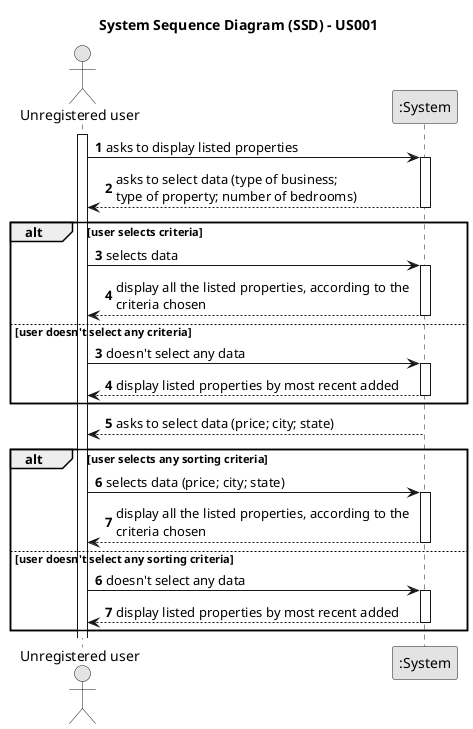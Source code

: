 @startuml
skinparam monochrome true
skinparam packageStyle rectangle
skinparam shadowing false

title System Sequence Diagram (SSD) - US001

autonumber

actor "Unregistered user" as User
participant ":System" as System

activate User

    User -> System : asks to display listed properties
    activate System

    System --> User : asks to select data (type of business; \ntype of property; number of bedrooms)
    deactivate System

    alt user selects criteria
        User -> System : selects data
        activate System

        System --> User : display all the listed properties, according to the \ncriteria chosen
        deactivate System

    else user doesn't select any criteria

        autonumber 3

        User -> System : doesn't select any data
        activate System

        System --> User : display listed properties by most recent added
        deactivate System

    end


    System --> User : asks to select data (price; city; state)
           deactivate System

    alt user selects any sorting criteria
        User -> System : selects data (price; city; state)
                    activate System

            System --> User : display all the listed properties, according to the \ncriteria chosen
            deactivate System

    else user doesn't select any sorting criteria

        autonumber 6

        User -> System : doesn't select any data
        activate System

        System --> User : display listed properties by most recent added
        deactivate System

    end


@enduml